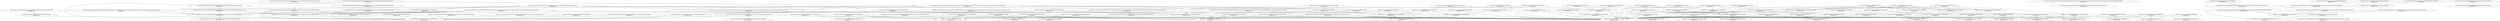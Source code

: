 digraph G {
  "org.apache.commons.math3.util$FastMath#expm1(double,double[])" [label="org.apache.commons.math3.util$FastMath#expm1(double,double[])\nP(Fail|Node)=0.00"];
  "org.apache.commons.math3.util$FastMath#<clinit>()" [label="org.apache.commons.math3.util$FastMath#<clinit>()\nP(Fail|Node)=0.00"];
  "org.apache.commons.math3.util$FastMath#exp(double,double,double[])" [label="org.apache.commons.math3.util$FastMath#exp(double,double,double[])\nP(Fail|Node)=0.00"];
  "org.apache.commons.math3.util$FastMath$ExpFracTable#<clinit>()" [label="org.apache.commons.math3.util$FastMath$ExpFracTable#<clinit>()\nP(Fail|Node)=0.00"];
  "org.apache.commons.math3.util$FastMath#rint(double)" [label="org.apache.commons.math3.util$FastMath#rint(double)\nP(Fail|Node)=0.00"];
  "org.apache.commons.math3.util$FastMath#floor(double)" [label="org.apache.commons.math3.util$FastMath#floor(double)\nP(Fail|Node)=0.00"];
  "org.apache.commons.math3.geometry.euclidean.threed$Vector3D#getNormInf()" [label="org.apache.commons.math3.geometry.euclidean.threed$Vector3D#getNormInf()\nP(Fail|Node)=0.00"];
  "org.apache.commons.math3.util$FastMath#max(double,double)" [label="org.apache.commons.math3.util$FastMath#max(double,double)\nP(Fail|Node)=0.00"];
  "org.apache.commons.math3.util$FastMath#abs(double)" [label="org.apache.commons.math3.util$FastMath#abs(double)\nP(Fail|Node)=0.00"];
  "org.apache.commons.math3.util$FastMath#pow(double,double)" [label="org.apache.commons.math3.util$FastMath#pow(double,double)\nP(Fail|Node)=0.00"];
  "org.apache.commons.math3.util$FastMath#log(double,double[])" [label="org.apache.commons.math3.util$FastMath#log(double,double[])\nP(Fail|Node)=0.00"];
  "org.apache.commons.math3.util$FastMath$lnMant#<clinit>()" [label="org.apache.commons.math3.util$FastMath$lnMant#<clinit>()\nP(Fail|Node)=0.00"];
  "org.apache.commons.math3.geometry.euclidean.threed$Line#distance(org.apache.commons.math3.geometry.euclidean.threed.Line)" [label="org.apache.commons.math3.geometry.euclidean.threed$Line#distance(org.apache.commons.math3.geometry.euclidean.threed.Line)\nP(Fail|Node)=0.00"];
  "org.apache.commons.math3.geometry.euclidean.threed$Line#distance(org.apache.commons.math3.geometry.euclidean.threed.Vector3D)" [label="org.apache.commons.math3.geometry.euclidean.threed$Line#distance(org.apache.commons.math3.geometry.euclidean.threed.Vector3D)\nP(Fail|Node)=0.00"];
  "org.apache.commons.math3.geometry.euclidean.threed$Vector3D#<clinit>()" [label="org.apache.commons.math3.geometry.euclidean.threed$Vector3D#<clinit>()\nP(Fail|Node)=0.00"];
  "org.apache.commons.math3.geometry.euclidean.threed$Vector3D#crossProduct(org.apache.commons.math3.geometry.euclidean.threed.Vector3D,org.apache.commons.math3.geometry.euclidean.threed.Vector3D)" [label="org.apache.commons.math3.geometry.euclidean.threed$Vector3D#crossProduct(org.apache.commons.math3.geometry.euclidean.threed.Vector3D,org.apache.commons.math3.geometry.euclidean.threed.Vector3D)\nP(Fail|Node)=0.00"];
  "org.apache.commons.math3.geometry.euclidean.threed$Vector3D#subtract(org.apache.commons.math3.geometry.Vector)" [label="org.apache.commons.math3.geometry.euclidean.threed$Vector3D#subtract(org.apache.commons.math3.geometry.Vector)\nP(Fail|Node)=0.00"];
  "org.apache.commons.math3.geometry.euclidean.threed$Vector3D#dotProduct(org.apache.commons.math3.geometry.Vector)" [label="org.apache.commons.math3.geometry.euclidean.threed$Vector3D#dotProduct(org.apache.commons.math3.geometry.Vector)\nP(Fail|Node)=0.00"];
  "org.apache.commons.math3.geometry.euclidean.threed$Vector3D#getNorm()" [label="org.apache.commons.math3.geometry.euclidean.threed$Vector3D#getNorm()\nP(Fail|Node)=0.00"];
  "org.apache.commons.math3.util$FastMath#log(double,double)" [label="org.apache.commons.math3.util$FastMath#log(double,double)\nP(Fail|Node)=0.00"];
  "org.apache.commons.math3.util$FastMath#log(double)" [label="org.apache.commons.math3.util$FastMath#log(double)\nP(Fail|Node)=0.00"];
  "org.apache.commons.math3.util$MathArrays#copyOf(int[])" [label="org.apache.commons.math3.util$MathArrays#copyOf(int[])\nP(Fail|Node)=0.00"];
  "org.apache.commons.math3.util$MathArrays#copyOf(int[],int)" [label="org.apache.commons.math3.util$MathArrays#copyOf(int[],int)\nP(Fail|Node)=0.00"];
  "org.apache.commons.math3.util$FastMath#min(int,int)" [label="org.apache.commons.math3.util$FastMath#min(int,int)\nP(Fail|Node)=0.00"];
  "org.apache.commons.math3.geometry.euclidean.threed$Line#isSimilarTo(org.apache.commons.math3.geometry.euclidean.threed.Line)" [label="org.apache.commons.math3.geometry.euclidean.threed$Line#isSimilarTo(org.apache.commons.math3.geometry.euclidean.threed.Line)\nP(Fail|Node)=0.00"];
  "org.apache.commons.math3.geometry.euclidean.threed$Vector3D#angle(org.apache.commons.math3.geometry.euclidean.threed.Vector3D,org.apache.commons.math3.geometry.euclidean.threed.Vector3D)" [label="org.apache.commons.math3.geometry.euclidean.threed$Vector3D#angle(org.apache.commons.math3.geometry.euclidean.threed.Vector3D,org.apache.commons.math3.geometry.euclidean.threed.Vector3D)\nP(Fail|Node)=0.00"];
  "org.apache.commons.math3.geometry.euclidean.threed$Line#contains(org.apache.commons.math3.geometry.euclidean.threed.Vector3D)" [label="org.apache.commons.math3.geometry.euclidean.threed$Line#contains(org.apache.commons.math3.geometry.euclidean.threed.Vector3D)\nP(Fail|Node)=0.00"];
  "org.apache.commons.math3.util$FastMath#nextUp(double)" [label="org.apache.commons.math3.util$FastMath#nextUp(double)\nP(Fail|Node)=0.00"];
  "org.apache.commons.math3.util$FastMath#nextAfter(double,double)" [label="org.apache.commons.math3.util$FastMath#nextAfter(double,double)\nP(Fail|Node)=0.00"];
  "org.apache.commons.math3.util$FastMath#acos(double)" [label="org.apache.commons.math3.util$FastMath#acos(double)\nP(Fail|Node)=0.00"];
  "org.apache.commons.math3.util$FastMath#asin(double)" [label="org.apache.commons.math3.util$FastMath#asin(double)\nP(Fail|Node)=0.00"];
  "org.apache.commons.math3.geometry.euclidean.threed$Line#revert()" [label="org.apache.commons.math3.geometry.euclidean.threed$Line#revert()\nP(Fail|Node)=0.00"];
  "org.apache.commons.math3.util$FastMath$ExpIntTable#<clinit>()" [label="org.apache.commons.math3.util$FastMath$ExpIntTable#<clinit>()\nP(Fail|Node)=0.00"];
  "org.apache.commons.math3.util$FastMath#cosh(double)" [label="org.apache.commons.math3.util$FastMath#cosh(double)\nP(Fail|Node)=0.00"];
  "org.apache.commons.math3.util$FastMath#exp(double)" [label="org.apache.commons.math3.util$FastMath#exp(double)\nP(Fail|Node)=0.00"];
  "org.apache.commons.math3.util$FastMath#main(java.lang.String[])" [label="org.apache.commons.math3.util$FastMath#main(java.lang.String[])\nP(Fail|Node)=0.00"];
  "org.apache.commons.math3.geometry.euclidean.threed$Line#intersection(org.apache.commons.math3.geometry.euclidean.threed.Line)" [label="org.apache.commons.math3.geometry.euclidean.threed$Line#intersection(org.apache.commons.math3.geometry.euclidean.threed.Line)\nP(Fail|Node)=0.00"];
  "org.apache.commons.math3.geometry.euclidean.threed$Line#closestPoint(org.apache.commons.math3.geometry.euclidean.threed.Line)" [label="org.apache.commons.math3.geometry.euclidean.threed$Line#closestPoint(org.apache.commons.math3.geometry.euclidean.threed.Line)\nP(Fail|Node)=0.00"];
  "org.apache.commons.math3.geometry.euclidean.threed$Vector3D#orthogonal()" [label="org.apache.commons.math3.geometry.euclidean.threed$Vector3D#orthogonal()\nP(Fail|Node)=0.00"];
  "org.apache.commons.math3.util$FastMath#sqrt(double)" [label="org.apache.commons.math3.util$FastMath#sqrt(double)\nP(Fail|Node)=0.00"];
  "org.apache.commons.math3.geometry.euclidean.threed$Vector3D#distanceSq(org.apache.commons.math3.geometry.euclidean.threed.Vector3D,org.apache.commons.math3.geometry.euclidean.threed.Vector3D)" [label="org.apache.commons.math3.geometry.euclidean.threed$Vector3D#distanceSq(org.apache.commons.math3.geometry.euclidean.threed.Vector3D,org.apache.commons.math3.geometry.euclidean.threed.Vector3D)\nP(Fail|Node)=0.00"];
  "org.apache.commons.math3.geometry.euclidean.threed$Vector3D#distanceSq(org.apache.commons.math3.geometry.Vector)" [label="org.apache.commons.math3.geometry.euclidean.threed$Vector3D#distanceSq(org.apache.commons.math3.geometry.Vector)\nP(Fail|Node)=0.00"];
  "org.apache.commons.math3.util$FastMath#tanh(double)" [label="org.apache.commons.math3.util$FastMath#tanh(double)\nP(Fail|Node)=0.00"];
  "org.apache.commons.math3.util$FastMath#sinh(double)" [label="org.apache.commons.math3.util$FastMath#sinh(double)\nP(Fail|Node)=0.00"];
  "org.apache.commons.math3.util$FastMath#hypot(double,double)" [label="org.apache.commons.math3.util$FastMath#hypot(double,double)\nP(Fail|Node)=0.00"];
  "org.apache.commons.math3.util$FastMath#getExponent(double)" [label="org.apache.commons.math3.util$FastMath#getExponent(double)\nP(Fail|Node)=0.00"];
  "org.apache.commons.math3.util$FastMath#scalb(double,int)" [label="org.apache.commons.math3.util$FastMath#scalb(double,int)\nP(Fail|Node)=0.00"];
  "org.apache.commons.math3.util$FastMath#atan(double,double,boolean)" [label="org.apache.commons.math3.util$FastMath#atan(double,double,boolean)\nP(Fail|Node)=0.00"];
  "org.apache.commons.math3.util$FastMath#doubleHighPart(double)" [label="org.apache.commons.math3.util$FastMath#doubleHighPart(double)\nP(Fail|Node)=0.00"];
  "org.apache.commons.math3.geometry.euclidean.threed$Vector3D#add(double,org.apache.commons.math3.geometry.Vector)" [label="org.apache.commons.math3.geometry.euclidean.threed$Vector3D#add(double,org.apache.commons.math3.geometry.Vector)\nP(Fail|Node)=0.00"];
  "org.apache.commons.math3.geometry.euclidean.threed$Line#reset(org.apache.commons.math3.geometry.euclidean.threed.Vector3D,org.apache.commons.math3.geometry.euclidean.threed.Vector3D)" [label="org.apache.commons.math3.geometry.euclidean.threed$Line#reset(org.apache.commons.math3.geometry.euclidean.threed.Vector3D,org.apache.commons.math3.geometry.euclidean.threed.Vector3D)\nP(Fail|Node)=0.00"];
  "org.apache.commons.math3.geometry.euclidean.threed$Vector3D#getNormSq()" [label="org.apache.commons.math3.geometry.euclidean.threed$Vector3D#getNormSq()\nP(Fail|Node)=0.00"];
  "org.apache.commons.math3.util$MathArrays#distanceInf(int[],int[])" [label="org.apache.commons.math3.util$MathArrays#distanceInf(int[],int[])\nP(Fail|Node)=0.00"];
  "org.apache.commons.math3.util$FastMath#abs(int)" [label="org.apache.commons.math3.util$FastMath#abs(int)\nP(Fail|Node)=0.00"];
  "org.apache.commons.math3.util$FastMath#max(int,int)" [label="org.apache.commons.math3.util$FastMath#max(int,int)\nP(Fail|Node)=0.00"];
  "org.apache.commons.math3.geometry.euclidean.threed$Vector3D#distanceInf(org.apache.commons.math3.geometry.Vector)" [label="org.apache.commons.math3.geometry.euclidean.threed$Vector3D#distanceInf(org.apache.commons.math3.geometry.Vector)\nP(Fail|Node)=0.00"];
  "org.apache.commons.math3.util$FastMath#cos(double)" [label="org.apache.commons.math3.util$FastMath#cos(double)\nP(Fail|Node)=0.00"];
  "org.apache.commons.math3.util$FastMath#reducePayneHanek(double,double[])" [label="org.apache.commons.math3.util$FastMath#reducePayneHanek(double,double[])\nP(Fail|Node)=0.00"];
  "org.apache.commons.math3.util$FastMath#sinQ(double,double)" [label="org.apache.commons.math3.util$FastMath#sinQ(double,double)\nP(Fail|Node)=0.00"];
  "org.apache.commons.math3.util$FastMath#cosQ(double,double)" [label="org.apache.commons.math3.util$FastMath#cosQ(double,double)\nP(Fail|Node)=0.00"];
  "org.apache.commons.math3.util$FastMath$CodyWaite#getK()" [label="org.apache.commons.math3.util$FastMath$CodyWaite#getK()\nP(Fail|Node)=0.00"];
  "org.apache.commons.math3.util$FastMath$CodyWaite#getRemB()" [label="org.apache.commons.math3.util$FastMath$CodyWaite#getRemB()\nP(Fail|Node)=0.00"];
  "org.apache.commons.math3.util$FastMath$CodyWaite#getRemA()" [label="org.apache.commons.math3.util$FastMath$CodyWaite#getRemA()\nP(Fail|Node)=0.00"];
  "org.apache.commons.math3.geometry.euclidean.threed$Vector3D#distance1(org.apache.commons.math3.geometry.Vector)" [label="org.apache.commons.math3.geometry.euclidean.threed$Vector3D#distance1(org.apache.commons.math3.geometry.Vector)\nP(Fail|Node)=0.00"];
  "org.apache.commons.math3.util$FastMath#tanQ(double,double,boolean)" [label="org.apache.commons.math3.util$FastMath#tanQ(double,double,boolean)\nP(Fail|Node)=0.00"];
  "org.apache.commons.math3.util$FastMath#polyCosine(double)" [label="org.apache.commons.math3.util$FastMath#polyCosine(double)\nP(Fail|Node)=0.00"];
  "org.apache.commons.math3.util$FastMath#polySine(double)" [label="org.apache.commons.math3.util$FastMath#polySine(double)\nP(Fail|Node)=0.00"];
  "org.apache.commons.math3.util$FastMath#expm1(double)" [label="org.apache.commons.math3.util$FastMath#expm1(double)\nP(Fail|Node)=0.00"];
  "org.apache.commons.math3.util$FastMath#sin(double)" [label="org.apache.commons.math3.util$FastMath#sin(double)\nP(Fail|Node)=0.00"];
  "org.apache.commons.math3.util$FastMath#atanh(double)" [label="org.apache.commons.math3.util$FastMath#atanh(double)\nP(Fail|Node)=0.00"];
  "org.apache.commons.math3.util$FastMath#ulp(double)" [label="org.apache.commons.math3.util$FastMath#ulp(double)\nP(Fail|Node)=0.00"];
  "org.apache.commons.math3.util$FastMath#ceil(double)" [label="org.apache.commons.math3.util$FastMath#ceil(double)\nP(Fail|Node)=0.00"];
  "org.apache.commons.math3.geometry.euclidean.threed$Vector3D#subtract(double,org.apache.commons.math3.geometry.Vector)" [label="org.apache.commons.math3.geometry.euclidean.threed$Vector3D#subtract(double,org.apache.commons.math3.geometry.Vector)\nP(Fail|Node)=0.00"];
  "org.apache.commons.math3.util$FastMath#atan2(double,double)" [label="org.apache.commons.math3.util$FastMath#atan2(double,double)\nP(Fail|Node)=0.00"];
  "org.apache.commons.math3.util$FastMath#copySign(double,double)" [label="org.apache.commons.math3.util$FastMath#copySign(double,double)\nP(Fail|Node)=0.00"];
  "org.apache.commons.math3.geometry.euclidean.threed$Vector3D#crossProduct(org.apache.commons.math3.geometry.Vector)" [label="org.apache.commons.math3.geometry.euclidean.threed$Vector3D#crossProduct(org.apache.commons.math3.geometry.Vector)\nP(Fail|Node)=0.00"];
  "org.apache.commons.math3.util$FastMath#log10(double)" [label="org.apache.commons.math3.util$FastMath#log10(double)\nP(Fail|Node)=0.00"];
  "org.apache.commons.math3.util$FastMath#atan(double)" [label="org.apache.commons.math3.util$FastMath#atan(double)\nP(Fail|Node)=0.00"];
  "org.apache.commons.math3.util$FastMath#toRadians(double)" [label="org.apache.commons.math3.util$FastMath#toRadians(double)\nP(Fail|Node)=0.00"];
  "org.apache.commons.math3.util$FastMath#tan(double)" [label="org.apache.commons.math3.util$FastMath#tan(double)\nP(Fail|Node)=0.00"];
  "org.apache.commons.math3.util$FastMath#round(float)" [label="org.apache.commons.math3.util$FastMath#round(float)\nP(Fail|Node)=0.00"];
  "org.apache.commons.math3.util$MathArrays#checkOrder(double[],org.apache.commons.math3.util.MathArrays$OrderDirection,boolean,boolean)" [label="org.apache.commons.math3.util$MathArrays#checkOrder(double[],org.apache.commons.math3.util.MathArrays$OrderDirection,boolean,boolean)\nP(Fail|Node)=0.00"];
  "org.apache.commons.math3.util$MathArrays$2#<clinit>()" [label="org.apache.commons.math3.util$MathArrays$2#<clinit>()\nP(Fail|Node)=0.00"];
  "org.apache.commons.math3.util$MathArrays$OrderDirection#<clinit>()" [label="org.apache.commons.math3.util$MathArrays$OrderDirection#<clinit>()\nP(Fail|Node)=0.00"];
  "org.apache.commons.math3.util$MathArrays#linearCombination(double,double,double,double,double,double)" [label="org.apache.commons.math3.util$MathArrays#linearCombination(double,double,double,double,double,double)\nP(Fail|Node)=0.00"];
  "org.apache.commons.math3.geometry.euclidean.threed$Vector3D#getDelta()" [label="org.apache.commons.math3.geometry.euclidean.threed$Vector3D#getDelta()\nP(Fail|Node)=0.00"];
  "org.apache.commons.math3.util$MathArrays#checkOrder(double[],org.apache.commons.math3.util.MathArrays$OrderDirection,boolean)" [label="org.apache.commons.math3.util$MathArrays#checkOrder(double[],org.apache.commons.math3.util.MathArrays$OrderDirection,boolean)\nP(Fail|Node)=0.00"];
  "org.apache.commons.math3.geometry.euclidean.threed$Vector3D#getNorm1()" [label="org.apache.commons.math3.geometry.euclidean.threed$Vector3D#getNorm1()\nP(Fail|Node)=0.00"];
  "org.apache.commons.math3.util$MathArrays#isMonotonic(java.lang.Comparable[],org.apache.commons.math3.util.MathArrays$OrderDirection,boolean)" [label="org.apache.commons.math3.util$MathArrays#isMonotonic(java.lang.Comparable[],org.apache.commons.math3.util.MathArrays$OrderDirection,boolean)\nP(Fail|Node)=0.00"];
  "org.apache.commons.math3.util$FastMath#log1p(double)" [label="org.apache.commons.math3.util$FastMath#log1p(double)\nP(Fail|Node)=0.00"];
  "org.apache.commons.math3.util$MathArrays#distance1(int[],int[])" [label="org.apache.commons.math3.util$MathArrays#distance1(int[],int[])\nP(Fail|Node)=0.00"];
  "org.apache.commons.math3.util$MathArrays#checkOrder(double[])" [label="org.apache.commons.math3.util$MathArrays#checkOrder(double[])\nP(Fail|Node)=0.00"];
  "org.apache.commons.math3.geometry.euclidean.threed$Vector3D#distance(org.apache.commons.math3.geometry.Vector)" [label="org.apache.commons.math3.geometry.euclidean.threed$Vector3D#distance(org.apache.commons.math3.geometry.Vector)\nP(Fail|Node)=0.00"];
  "org.apache.commons.math3.util$FastMath#asinh(double)" [label="org.apache.commons.math3.util$FastMath#asinh(double)\nP(Fail|Node)=0.00"];
  "org.apache.commons.math3.geometry.euclidean.threed$Vector3D#hashCode()" [label="org.apache.commons.math3.geometry.euclidean.threed$Vector3D#hashCode()\nP(Fail|Node)=0.00"];
  "org.apache.commons.math3.geometry.euclidean.threed$Vector3D#isNaN()" [label="org.apache.commons.math3.geometry.euclidean.threed$Vector3D#isNaN()\nP(Fail|Node)=0.00"];
  "org.apache.commons.math3.util$MathArrays#linearCombination(double,double,double,double)" [label="org.apache.commons.math3.util$MathArrays#linearCombination(double,double,double,double)\nP(Fail|Node)=0.00"];
  "org.apache.commons.math3.util$MathArrays#distanceInf(double[],double[])" [label="org.apache.commons.math3.util$MathArrays#distanceInf(double[],double[])\nP(Fail|Node)=0.00"];
  "org.apache.commons.math3.util$MathArrays#copyOf(double[],int)" [label="org.apache.commons.math3.util$MathArrays#copyOf(double[],int)\nP(Fail|Node)=0.00"];
  "org.apache.commons.math3.geometry.euclidean.threed$Line#toSubSpace(org.apache.commons.math3.geometry.Vector)" [label="org.apache.commons.math3.geometry.euclidean.threed$Line#toSubSpace(org.apache.commons.math3.geometry.Vector)\nP(Fail|Node)=0.00"];
  "org.apache.commons.math3.geometry.euclidean.threed$Line#getAbscissa(org.apache.commons.math3.geometry.euclidean.threed.Vector3D)" [label="org.apache.commons.math3.geometry.euclidean.threed$Line#getAbscissa(org.apache.commons.math3.geometry.euclidean.threed.Vector3D)\nP(Fail|Node)=0.00"];
  "org.apache.commons.math3.util$MathArrays#isMonotonic(double[],org.apache.commons.math3.util.MathArrays$OrderDirection,boolean)" [label="org.apache.commons.math3.util$MathArrays#isMonotonic(double[],org.apache.commons.math3.util.MathArrays$OrderDirection,boolean)\nP(Fail|Node)=0.00"];
  "org.apache.commons.math3.geometry.euclidean.threed$Vector3D#negate()" [label="org.apache.commons.math3.geometry.euclidean.threed$Vector3D#negate()\nP(Fail|Node)=0.00"];
  "org.apache.commons.math3.geometry.euclidean.threed$Vector3D#distance(org.apache.commons.math3.geometry.euclidean.threed.Vector3D,org.apache.commons.math3.geometry.euclidean.threed.Vector3D)" [label="org.apache.commons.math3.geometry.euclidean.threed$Vector3D#distance(org.apache.commons.math3.geometry.euclidean.threed.Vector3D,org.apache.commons.math3.geometry.euclidean.threed.Vector3D)\nP(Fail|Node)=0.00"];
  "org.apache.commons.math3.util$MathArrays#distance(int[],int[])" [label="org.apache.commons.math3.util$MathArrays#distance(int[],int[])\nP(Fail|Node)=0.00"];
  "org.apache.commons.math3.util$FastMath#toDegrees(double)" [label="org.apache.commons.math3.util$FastMath#toDegrees(double)\nP(Fail|Node)=0.00"];
  "org.apache.commons.math3.util$FastMath#ulp(float)" [label="org.apache.commons.math3.util$FastMath#ulp(float)\nP(Fail|Node)=0.00"];
  "org.apache.commons.math3.util$FastMath#abs(float)" [label="org.apache.commons.math3.util$FastMath#abs(float)\nP(Fail|Node)=0.00"];
  "org.apache.commons.math3.geometry.euclidean.threed$Vector3D#normalize()" [label="org.apache.commons.math3.geometry.euclidean.threed$Vector3D#normalize()\nP(Fail|Node)=0.00"];
  "org.apache.commons.math3.geometry.euclidean.threed$Vector3D#scalarMultiply(double)" [label="org.apache.commons.math3.geometry.euclidean.threed$Vector3D#scalarMultiply(double)\nP(Fail|Node)=0.00"];
  "org.apache.commons.math3.util$MathArrays#distance(double[],double[])" [label="org.apache.commons.math3.util$MathArrays#distance(double[],double[])\nP(Fail|Node)=0.00"];
  "org.apache.commons.math3.geometry.euclidean.threed$Vector3D#isInfinite()" [label="org.apache.commons.math3.geometry.euclidean.threed$Vector3D#isInfinite()\nP(Fail|Node)=0.00"];
  "org.apache.commons.math3.geometry.euclidean.threed$Vector3D#distance1(org.apache.commons.math3.geometry.euclidean.threed.Vector3D,org.apache.commons.math3.geometry.euclidean.threed.Vector3D)" [label="org.apache.commons.math3.geometry.euclidean.threed$Vector3D#distance1(org.apache.commons.math3.geometry.euclidean.threed.Vector3D,org.apache.commons.math3.geometry.euclidean.threed.Vector3D)\nP(Fail|Node)=0.00"];
  "org.apache.commons.math3.geometry.euclidean.threed$Vector3D#getZero()" [label="org.apache.commons.math3.geometry.euclidean.threed$Vector3D#getZero()\nP(Fail|Node)=0.00"];
  "org.apache.commons.math3.geometry.euclidean.threed$Line#pointAt(double)" [label="org.apache.commons.math3.geometry.euclidean.threed$Line#pointAt(double)\nP(Fail|Node)=0.00"];
  "org.apache.commons.math3.util$FastMath#cbrt(double)" [label="org.apache.commons.math3.util$FastMath#cbrt(double)\nP(Fail|Node)=0.00"];
  "org.apache.commons.math3.util$FastMath#round(double)" [label="org.apache.commons.math3.util$FastMath#round(double)\nP(Fail|Node)=0.00"];
  "org.apache.commons.math3.geometry.euclidean.threed$Vector3D#getAlpha()" [label="org.apache.commons.math3.geometry.euclidean.threed$Vector3D#getAlpha()\nP(Fail|Node)=0.00"];
  "org.apache.commons.math3.util$MathArrays#copyOf(double[])" [label="org.apache.commons.math3.util$MathArrays#copyOf(double[])\nP(Fail|Node)=0.00"];
  "org.apache.commons.math3.util$MathArrays#buildArray(org.apache.commons.math3.Field,int,int)" [label="org.apache.commons.math3.util$MathArrays#buildArray(org.apache.commons.math3.Field,int,int)\nP(Fail|Node)=0.00"];
  "org.apache.commons.math3.util$MathArrays#buildArray(org.apache.commons.math3.Field,int)" [label="org.apache.commons.math3.util$MathArrays#buildArray(org.apache.commons.math3.Field,int)\nP(Fail|Node)=0.00"];
  "org.apache.commons.math3.util$FastMath#nextUp(float)" [label="org.apache.commons.math3.util$FastMath#nextUp(float)\nP(Fail|Node)=0.00"];
  "org.apache.commons.math3.util$FastMath#nextAfter(float,double)" [label="org.apache.commons.math3.util$FastMath#nextAfter(float,double)\nP(Fail|Node)=0.00"];
  "org.apache.commons.math3.util$MathArrays#distance1(double[],double[])" [label="org.apache.commons.math3.util$MathArrays#distance1(double[],double[])\nP(Fail|Node)=0.00"];
  "org.apache.commons.math3.util$MathArrays#sortInPlace(double[],double[][])" [label="org.apache.commons.math3.util$MathArrays#sortInPlace(double[],double[][])\nP(Fail|Node)=0.00"];
  "org.apache.commons.math3.util$MathArrays#sortInPlace(double[],org.apache.commons.math3.util.MathArrays$OrderDirection,double[][])" [label="org.apache.commons.math3.util$MathArrays#sortInPlace(double[],org.apache.commons.math3.util.MathArrays$OrderDirection,double[][])\nP(Fail|Node)=0.00"];
  "org.apache.commons.math3.geometry.euclidean.threed$Vector3D#add(org.apache.commons.math3.geometry.Vector)" [label="org.apache.commons.math3.geometry.euclidean.threed$Vector3D#add(org.apache.commons.math3.geometry.Vector)\nP(Fail|Node)=0.00"];
  "org.apache.commons.math3.geometry.euclidean.threed$Vector3D#distanceInf(org.apache.commons.math3.geometry.euclidean.threed.Vector3D,org.apache.commons.math3.geometry.euclidean.threed.Vector3D)" [label="org.apache.commons.math3.geometry.euclidean.threed$Vector3D#distanceInf(org.apache.commons.math3.geometry.euclidean.threed.Vector3D,org.apache.commons.math3.geometry.euclidean.threed.Vector3D)\nP(Fail|Node)=0.00"];
  "org.apache.commons.math3.util$FastMath#acosh(double)" [label="org.apache.commons.math3.util$FastMath#acosh(double)\nP(Fail|Node)=0.00"];
  "org.apache.commons.math3.geometry.euclidean.threed$Line#toSpace(org.apache.commons.math3.geometry.Vector)" [label="org.apache.commons.math3.geometry.euclidean.threed$Line#toSpace(org.apache.commons.math3.geometry.Vector)\nP(Fail|Node)=0.00"];
  "org.apache.commons.math3.geometry.euclidean.threed$Vector3D#dotProduct(org.apache.commons.math3.geometry.euclidean.threed.Vector3D,org.apache.commons.math3.geometry.euclidean.threed.Vector3D)" [label="org.apache.commons.math3.geometry.euclidean.threed$Vector3D#dotProduct(org.apache.commons.math3.geometry.euclidean.threed.Vector3D,org.apache.commons.math3.geometry.euclidean.threed.Vector3D)\nP(Fail|Node)=0.00"];
  "org.apache.commons.math3.util$MathArrays$1#compare(org.apache.commons.math3.util.Pair,org.apache.commons.math3.util.Pair)" [label="org.apache.commons.math3.util$MathArrays$1#compare(org.apache.commons.math3.util.Pair,org.apache.commons.math3.util.Pair)\nP(Fail|Node)=0.00"];
  "org.apache.commons.math3.geometry.euclidean.threed$Vector3D#equals(java.lang.Object)" [label="org.apache.commons.math3.geometry.euclidean.threed$Vector3D#equals(java.lang.Object)\nP(Fail|Node)=0.00"];
  "org.apache.commons.math3.util$FastMath#expm1(double,double[])" -> "org.apache.commons.math3.util$FastMath#<clinit>()";
  "org.apache.commons.math3.util$FastMath#expm1(double,double[])" -> "org.apache.commons.math3.util$FastMath#exp(double,double,double[])";
  "org.apache.commons.math3.util$FastMath#expm1(double,double[])" -> "org.apache.commons.math3.util$FastMath$ExpFracTable#<clinit>()";
  "org.apache.commons.math3.util$FastMath#exp(double,double,double[])" -> "org.apache.commons.math3.util$FastMath$ExpFracTable#<clinit>()";
  "org.apache.commons.math3.util$FastMath#exp(double,double,double[])" -> "org.apache.commons.math3.util$FastMath#<clinit>()";
  "org.apache.commons.math3.util$FastMath#exp(double,double,double[])" -> "org.apache.commons.math3.util$FastMath$ExpIntTable#<clinit>()";
  "org.apache.commons.math3.util$FastMath#rint(double)" -> "org.apache.commons.math3.util$FastMath#<clinit>()";
  "org.apache.commons.math3.util$FastMath#rint(double)" -> "org.apache.commons.math3.util$FastMath#floor(double)";
  "org.apache.commons.math3.geometry.euclidean.threed$Vector3D#getNormInf()" -> "org.apache.commons.math3.util$FastMath#max(double,double)";
  "org.apache.commons.math3.geometry.euclidean.threed$Vector3D#getNormInf()" -> "org.apache.commons.math3.util$FastMath#abs(double)";
  "org.apache.commons.math3.geometry.euclidean.threed$Vector3D#getNormInf()" -> "org.apache.commons.math3.util$FastMath#<clinit>()";
  "org.apache.commons.math3.util$FastMath#pow(double,double)" -> "org.apache.commons.math3.util$FastMath#log(double,double[])";
  "org.apache.commons.math3.util$FastMath#pow(double,double)" -> "org.apache.commons.math3.util$FastMath#exp(double,double,double[])";
  "org.apache.commons.math3.util$FastMath#pow(double,double)" -> "org.apache.commons.math3.util$FastMath#<clinit>()";
  "org.apache.commons.math3.util$FastMath#log(double,double[])" -> "org.apache.commons.math3.util$FastMath#<clinit>()";
  "org.apache.commons.math3.util$FastMath#log(double,double[])" -> "org.apache.commons.math3.util$FastMath$lnMant#<clinit>()";
  "org.apache.commons.math3.geometry.euclidean.threed$Line#distance(org.apache.commons.math3.geometry.euclidean.threed.Line)" -> "org.apache.commons.math3.geometry.euclidean.threed$Line#distance(org.apache.commons.math3.geometry.euclidean.threed.Vector3D)";
  "org.apache.commons.math3.geometry.euclidean.threed$Line#distance(org.apache.commons.math3.geometry.euclidean.threed.Line)" -> "org.apache.commons.math3.geometry.euclidean.threed$Vector3D#<clinit>()";
  "org.apache.commons.math3.geometry.euclidean.threed$Line#distance(org.apache.commons.math3.geometry.euclidean.threed.Line)" -> "org.apache.commons.math3.geometry.euclidean.threed$Vector3D#crossProduct(org.apache.commons.math3.geometry.euclidean.threed.Vector3D,org.apache.commons.math3.geometry.euclidean.threed.Vector3D)";
  "org.apache.commons.math3.geometry.euclidean.threed$Line#distance(org.apache.commons.math3.geometry.euclidean.threed.Line)" -> "org.apache.commons.math3.geometry.euclidean.threed$Vector3D#subtract(org.apache.commons.math3.geometry.Vector)";
  "org.apache.commons.math3.geometry.euclidean.threed$Line#distance(org.apache.commons.math3.geometry.euclidean.threed.Line)" -> "org.apache.commons.math3.geometry.euclidean.threed$Vector3D#dotProduct(org.apache.commons.math3.geometry.Vector)";
  "org.apache.commons.math3.geometry.euclidean.threed$Line#distance(org.apache.commons.math3.geometry.euclidean.threed.Line)" -> "org.apache.commons.math3.util$FastMath#abs(double)";
  "org.apache.commons.math3.geometry.euclidean.threed$Line#distance(org.apache.commons.math3.geometry.euclidean.threed.Line)" -> "org.apache.commons.math3.util$FastMath#<clinit>()";
  "org.apache.commons.math3.geometry.euclidean.threed$Line#distance(org.apache.commons.math3.geometry.euclidean.threed.Line)" -> "org.apache.commons.math3.geometry.euclidean.threed$Vector3D#getNorm()";
  "org.apache.commons.math3.geometry.euclidean.threed$Line#distance(org.apache.commons.math3.geometry.euclidean.threed.Vector3D)" -> "org.apache.commons.math3.geometry.euclidean.threed$Vector3D#<clinit>()";
  "org.apache.commons.math3.geometry.euclidean.threed$Line#distance(org.apache.commons.math3.geometry.euclidean.threed.Vector3D)" -> "org.apache.commons.math3.geometry.euclidean.threed$Vector3D#subtract(org.apache.commons.math3.geometry.Vector)";
  "org.apache.commons.math3.geometry.euclidean.threed$Line#distance(org.apache.commons.math3.geometry.euclidean.threed.Vector3D)" -> "org.apache.commons.math3.geometry.euclidean.threed$Vector3D#getNorm()";
  "org.apache.commons.math3.geometry.euclidean.threed$Line#distance(org.apache.commons.math3.geometry.euclidean.threed.Vector3D)" -> "org.apache.commons.math3.geometry.euclidean.threed$Vector3D#dotProduct(org.apache.commons.math3.geometry.Vector)";
  "org.apache.commons.math3.geometry.euclidean.threed$Vector3D#crossProduct(org.apache.commons.math3.geometry.euclidean.threed.Vector3D,org.apache.commons.math3.geometry.euclidean.threed.Vector3D)" -> "org.apache.commons.math3.geometry.euclidean.threed$Vector3D#crossProduct(org.apache.commons.math3.geometry.Vector)";
  "org.apache.commons.math3.geometry.euclidean.threed$Vector3D#subtract(org.apache.commons.math3.geometry.Vector)" -> "org.apache.commons.math3.geometry.euclidean.threed$Vector3D#<clinit>()";
  "org.apache.commons.math3.geometry.euclidean.threed$Vector3D#dotProduct(org.apache.commons.math3.geometry.Vector)" -> "org.apache.commons.math3.util$MathArrays#linearCombination(double,double,double,double,double,double)";
  "org.apache.commons.math3.geometry.euclidean.threed$Vector3D#getNorm()" -> "org.apache.commons.math3.util$FastMath#<clinit>()";
  "org.apache.commons.math3.geometry.euclidean.threed$Vector3D#getNorm()" -> "org.apache.commons.math3.util$FastMath#sqrt(double)";
  "org.apache.commons.math3.util$FastMath#log(double,double)" -> "org.apache.commons.math3.util$FastMath#<clinit>()";
  "org.apache.commons.math3.util$FastMath#log(double,double)" -> "org.apache.commons.math3.util$FastMath#log(double)";
  "org.apache.commons.math3.util$FastMath#log(double)" -> "org.apache.commons.math3.util$FastMath#<clinit>()";
  "org.apache.commons.math3.util$FastMath#log(double)" -> "org.apache.commons.math3.util$FastMath#log(double,double[])";
  "org.apache.commons.math3.util$MathArrays#copyOf(int[])" -> "org.apache.commons.math3.util$MathArrays#copyOf(int[],int)";
  "org.apache.commons.math3.util$MathArrays#copyOf(int[],int)" -> "org.apache.commons.math3.util$FastMath#<clinit>()";
  "org.apache.commons.math3.util$MathArrays#copyOf(int[],int)" -> "org.apache.commons.math3.util$FastMath#min(int,int)";
  "org.apache.commons.math3.geometry.euclidean.threed$Line#isSimilarTo(org.apache.commons.math3.geometry.euclidean.threed.Line)" -> "org.apache.commons.math3.geometry.euclidean.threed$Vector3D#<clinit>()";
  "org.apache.commons.math3.geometry.euclidean.threed$Line#isSimilarTo(org.apache.commons.math3.geometry.euclidean.threed.Line)" -> "org.apache.commons.math3.geometry.euclidean.threed$Vector3D#angle(org.apache.commons.math3.geometry.euclidean.threed.Vector3D,org.apache.commons.math3.geometry.euclidean.threed.Vector3D)";
  "org.apache.commons.math3.geometry.euclidean.threed$Line#isSimilarTo(org.apache.commons.math3.geometry.euclidean.threed.Line)" -> "org.apache.commons.math3.geometry.euclidean.threed$Line#contains(org.apache.commons.math3.geometry.euclidean.threed.Vector3D)";
  "org.apache.commons.math3.geometry.euclidean.threed$Vector3D#angle(org.apache.commons.math3.geometry.euclidean.threed.Vector3D,org.apache.commons.math3.geometry.euclidean.threed.Vector3D)" -> "org.apache.commons.math3.util$FastMath#acos(double)";
  "org.apache.commons.math3.geometry.euclidean.threed$Vector3D#angle(org.apache.commons.math3.geometry.euclidean.threed.Vector3D,org.apache.commons.math3.geometry.euclidean.threed.Vector3D)" -> "org.apache.commons.math3.geometry.euclidean.threed$Vector3D#<clinit>()";
  "org.apache.commons.math3.geometry.euclidean.threed$Vector3D#angle(org.apache.commons.math3.geometry.euclidean.threed.Vector3D,org.apache.commons.math3.geometry.euclidean.threed.Vector3D)" -> "org.apache.commons.math3.geometry.euclidean.threed$Vector3D#crossProduct(org.apache.commons.math3.geometry.euclidean.threed.Vector3D,org.apache.commons.math3.geometry.euclidean.threed.Vector3D)";
  "org.apache.commons.math3.geometry.euclidean.threed$Vector3D#angle(org.apache.commons.math3.geometry.euclidean.threed.Vector3D,org.apache.commons.math3.geometry.euclidean.threed.Vector3D)" -> "org.apache.commons.math3.geometry.euclidean.threed$Vector3D#dotProduct(org.apache.commons.math3.geometry.Vector)";
  "org.apache.commons.math3.geometry.euclidean.threed$Vector3D#angle(org.apache.commons.math3.geometry.euclidean.threed.Vector3D,org.apache.commons.math3.geometry.euclidean.threed.Vector3D)" -> "org.apache.commons.math3.util$FastMath#<clinit>()";
  "org.apache.commons.math3.geometry.euclidean.threed$Vector3D#angle(org.apache.commons.math3.geometry.euclidean.threed.Vector3D,org.apache.commons.math3.geometry.euclidean.threed.Vector3D)" -> "org.apache.commons.math3.geometry.euclidean.threed$Vector3D#getNorm()";
  "org.apache.commons.math3.geometry.euclidean.threed$Vector3D#angle(org.apache.commons.math3.geometry.euclidean.threed.Vector3D,org.apache.commons.math3.geometry.euclidean.threed.Vector3D)" -> "org.apache.commons.math3.util$FastMath#asin(double)";
  "org.apache.commons.math3.geometry.euclidean.threed$Line#contains(org.apache.commons.math3.geometry.euclidean.threed.Vector3D)" -> "org.apache.commons.math3.geometry.euclidean.threed$Line#distance(org.apache.commons.math3.geometry.euclidean.threed.Vector3D)";
  "org.apache.commons.math3.util$FastMath#nextUp(double)" -> "org.apache.commons.math3.util$FastMath#nextAfter(double,double)";
  "org.apache.commons.math3.util$FastMath#nextUp(double)" -> "org.apache.commons.math3.util$FastMath#<clinit>()";
  "org.apache.commons.math3.util$FastMath#acos(double)" -> "org.apache.commons.math3.util$FastMath#atan(double,double,boolean)";
  "org.apache.commons.math3.util$FastMath#acos(double)" -> "org.apache.commons.math3.util$FastMath#doubleHighPart(double)";
  "org.apache.commons.math3.util$FastMath#acos(double)" -> "org.apache.commons.math3.util$FastMath#<clinit>()";
  "org.apache.commons.math3.util$FastMath#acos(double)" -> "org.apache.commons.math3.util$FastMath#sqrt(double)";
  "org.apache.commons.math3.util$FastMath#asin(double)" -> "org.apache.commons.math3.util$FastMath#sqrt(double)";
  "org.apache.commons.math3.util$FastMath#asin(double)" -> "org.apache.commons.math3.util$FastMath#atan(double,double,boolean)";
  "org.apache.commons.math3.util$FastMath#asin(double)" -> "org.apache.commons.math3.util$FastMath#<clinit>()";
  "org.apache.commons.math3.geometry.euclidean.threed$Line#revert()" -> "org.apache.commons.math3.geometry.euclidean.threed$Vector3D#subtract(org.apache.commons.math3.geometry.Vector)";
  "org.apache.commons.math3.util$FastMath#cosh(double)" -> "org.apache.commons.math3.util$FastMath#exp(double)";
  "org.apache.commons.math3.util$FastMath#cosh(double)" -> "org.apache.commons.math3.util$FastMath#exp(double,double,double[])";
  "org.apache.commons.math3.util$FastMath#cosh(double)" -> "org.apache.commons.math3.util$FastMath#<clinit>()";
  "org.apache.commons.math3.util$FastMath#exp(double)" -> "org.apache.commons.math3.util$FastMath#exp(double,double,double[])";
  "org.apache.commons.math3.util$FastMath#exp(double)" -> "org.apache.commons.math3.util$FastMath#<clinit>()";
  "org.apache.commons.math3.util$FastMath#main(java.lang.String[])" -> "org.apache.commons.math3.util$FastMath$lnMant#<clinit>()";
  "org.apache.commons.math3.util$FastMath#main(java.lang.String[])" -> "org.apache.commons.math3.util$FastMath#<clinit>()";
  "org.apache.commons.math3.util$FastMath#main(java.lang.String[])" -> "org.apache.commons.math3.util$FastMath$ExpFracTable#<clinit>()";
  "org.apache.commons.math3.util$FastMath#main(java.lang.String[])" -> "org.apache.commons.math3.util$FastMath$ExpIntTable#<clinit>()";
  "org.apache.commons.math3.geometry.euclidean.threed$Line#intersection(org.apache.commons.math3.geometry.euclidean.threed.Line)" -> "org.apache.commons.math3.geometry.euclidean.threed$Line#closestPoint(org.apache.commons.math3.geometry.euclidean.threed.Line)";
  "org.apache.commons.math3.geometry.euclidean.threed$Line#intersection(org.apache.commons.math3.geometry.euclidean.threed.Line)" -> "org.apache.commons.math3.geometry.euclidean.threed$Line#contains(org.apache.commons.math3.geometry.euclidean.threed.Vector3D)";
  "org.apache.commons.math3.geometry.euclidean.threed$Line#closestPoint(org.apache.commons.math3.geometry.euclidean.threed.Line)" -> "org.apache.commons.math3.geometry.euclidean.threed$Vector3D#<clinit>()";
  "org.apache.commons.math3.geometry.euclidean.threed$Line#closestPoint(org.apache.commons.math3.geometry.euclidean.threed.Line)" -> "org.apache.commons.math3.geometry.euclidean.threed$Vector3D#subtract(org.apache.commons.math3.geometry.Vector)";
  "org.apache.commons.math3.geometry.euclidean.threed$Line#closestPoint(org.apache.commons.math3.geometry.euclidean.threed.Line)" -> "org.apache.commons.math3.geometry.euclidean.threed$Vector3D#dotProduct(org.apache.commons.math3.geometry.Vector)";
  "org.apache.commons.math3.geometry.euclidean.threed$Vector3D#orthogonal()" -> "org.apache.commons.math3.geometry.euclidean.threed$Vector3D#<clinit>()";
  "org.apache.commons.math3.geometry.euclidean.threed$Vector3D#orthogonal()" -> "org.apache.commons.math3.util$FastMath#sqrt(double)";
  "org.apache.commons.math3.geometry.euclidean.threed$Vector3D#orthogonal()" -> "org.apache.commons.math3.geometry.euclidean.threed$Vector3D#getNorm()";
  "org.apache.commons.math3.geometry.euclidean.threed$Vector3D#orthogonal()" -> "org.apache.commons.math3.util$FastMath#<clinit>()";
  "org.apache.commons.math3.geometry.euclidean.threed$Vector3D#orthogonal()" -> "org.apache.commons.math3.util$FastMath#abs(double)";
  "org.apache.commons.math3.geometry.euclidean.threed$Vector3D#distanceSq(org.apache.commons.math3.geometry.euclidean.threed.Vector3D,org.apache.commons.math3.geometry.euclidean.threed.Vector3D)" -> "org.apache.commons.math3.geometry.euclidean.threed$Vector3D#distanceSq(org.apache.commons.math3.geometry.Vector)";
  "org.apache.commons.math3.util$FastMath#tanh(double)" -> "org.apache.commons.math3.util$FastMath#exp(double,double,double[])";
  "org.apache.commons.math3.util$FastMath#tanh(double)" -> "org.apache.commons.math3.util$FastMath#<clinit>()";
  "org.apache.commons.math3.util$FastMath#tanh(double)" -> "org.apache.commons.math3.util$FastMath#expm1(double,double[])";
  "org.apache.commons.math3.util$FastMath#sinh(double)" -> "org.apache.commons.math3.util$FastMath#exp(double,double,double[])";
  "org.apache.commons.math3.util$FastMath#sinh(double)" -> "org.apache.commons.math3.util$FastMath#exp(double)";
  "org.apache.commons.math3.util$FastMath#sinh(double)" -> "org.apache.commons.math3.util$FastMath#<clinit>()";
  "org.apache.commons.math3.util$FastMath#sinh(double)" -> "org.apache.commons.math3.util$FastMath#expm1(double,double[])";
  "org.apache.commons.math3.util$FastMath#hypot(double,double)" -> "org.apache.commons.math3.util$FastMath#abs(double)";
  "org.apache.commons.math3.util$FastMath#hypot(double,double)" -> "org.apache.commons.math3.util$FastMath#<clinit>()";
  "org.apache.commons.math3.util$FastMath#hypot(double,double)" -> "org.apache.commons.math3.util$FastMath#getExponent(double)";
  "org.apache.commons.math3.util$FastMath#hypot(double,double)" -> "org.apache.commons.math3.util$FastMath#scalb(double,int)";
  "org.apache.commons.math3.util$FastMath#hypot(double,double)" -> "org.apache.commons.math3.util$FastMath#sqrt(double)";
  "org.apache.commons.math3.util$FastMath#atan(double,double,boolean)" -> "org.apache.commons.math3.util$FastMath#copySign(double,double)";
  "org.apache.commons.math3.util$FastMath#atan(double,double,boolean)" -> "org.apache.commons.math3.util$FastMath#<clinit>()";
  "org.apache.commons.math3.geometry.euclidean.threed$Vector3D#add(double,org.apache.commons.math3.geometry.Vector)" -> "org.apache.commons.math3.geometry.euclidean.threed$Vector3D#<clinit>()";
  "org.apache.commons.math3.geometry.euclidean.threed$Line#reset(org.apache.commons.math3.geometry.euclidean.threed.Vector3D,org.apache.commons.math3.geometry.euclidean.threed.Vector3D)" -> "org.apache.commons.math3.geometry.euclidean.threed$Vector3D#getNormSq()";
  "org.apache.commons.math3.geometry.euclidean.threed$Line#reset(org.apache.commons.math3.geometry.euclidean.threed.Vector3D,org.apache.commons.math3.geometry.euclidean.threed.Vector3D)" -> "org.apache.commons.math3.util$FastMath#<clinit>()";
  "org.apache.commons.math3.geometry.euclidean.threed$Line#reset(org.apache.commons.math3.geometry.euclidean.threed.Vector3D,org.apache.commons.math3.geometry.euclidean.threed.Vector3D)" -> "org.apache.commons.math3.geometry.euclidean.threed$Vector3D#dotProduct(org.apache.commons.math3.geometry.Vector)";
  "org.apache.commons.math3.geometry.euclidean.threed$Line#reset(org.apache.commons.math3.geometry.euclidean.threed.Vector3D,org.apache.commons.math3.geometry.euclidean.threed.Vector3D)" -> "org.apache.commons.math3.geometry.euclidean.threed$Vector3D#<clinit>()";
  "org.apache.commons.math3.geometry.euclidean.threed$Line#reset(org.apache.commons.math3.geometry.euclidean.threed.Vector3D,org.apache.commons.math3.geometry.euclidean.threed.Vector3D)" -> "org.apache.commons.math3.util$FastMath#sqrt(double)";
  "org.apache.commons.math3.geometry.euclidean.threed$Line#reset(org.apache.commons.math3.geometry.euclidean.threed.Vector3D,org.apache.commons.math3.geometry.euclidean.threed.Vector3D)" -> "org.apache.commons.math3.geometry.euclidean.threed$Vector3D#subtract(org.apache.commons.math3.geometry.Vector)";
  "org.apache.commons.math3.util$MathArrays#distanceInf(int[],int[])" -> "org.apache.commons.math3.util$FastMath#<clinit>()";
  "org.apache.commons.math3.util$MathArrays#distanceInf(int[],int[])" -> "org.apache.commons.math3.util$FastMath#abs(int)";
  "org.apache.commons.math3.util$MathArrays#distanceInf(int[],int[])" -> "org.apache.commons.math3.util$FastMath#max(int,int)";
  "org.apache.commons.math3.geometry.euclidean.threed$Vector3D#distanceInf(org.apache.commons.math3.geometry.Vector)" -> "org.apache.commons.math3.util$FastMath#abs(double)";
  "org.apache.commons.math3.geometry.euclidean.threed$Vector3D#distanceInf(org.apache.commons.math3.geometry.Vector)" -> "org.apache.commons.math3.util$FastMath#max(double,double)";
  "org.apache.commons.math3.geometry.euclidean.threed$Vector3D#distanceInf(org.apache.commons.math3.geometry.Vector)" -> "org.apache.commons.math3.util$FastMath#<clinit>()";
  "org.apache.commons.math3.util$FastMath#cos(double)" -> "org.apache.commons.math3.util$FastMath#reducePayneHanek(double,double[])";
  "org.apache.commons.math3.util$FastMath#cos(double)" -> "org.apache.commons.math3.util$FastMath#sinQ(double,double)";
  "org.apache.commons.math3.util$FastMath#cos(double)" -> "org.apache.commons.math3.util$FastMath#cosQ(double,double)";
  "org.apache.commons.math3.util$FastMath#cos(double)" -> "org.apache.commons.math3.util$FastMath$CodyWaite#getK()";
  "org.apache.commons.math3.util$FastMath#cos(double)" -> "org.apache.commons.math3.util$FastMath#<clinit>()";
  "org.apache.commons.math3.util$FastMath#cos(double)" -> "org.apache.commons.math3.util$FastMath$CodyWaite#getRemB()";
  "org.apache.commons.math3.util$FastMath#cos(double)" -> "org.apache.commons.math3.util$FastMath$CodyWaite#getRemA()";
  "org.apache.commons.math3.util$FastMath#reducePayneHanek(double,double[])" -> "org.apache.commons.math3.util$FastMath#<clinit>()";
  "org.apache.commons.math3.util$FastMath#sinQ(double,double)" -> "org.apache.commons.math3.util$FastMath#polyCosine(double)";
  "org.apache.commons.math3.util$FastMath#sinQ(double,double)" -> "org.apache.commons.math3.util$FastMath#polySine(double)";
  "org.apache.commons.math3.util$FastMath#sinQ(double,double)" -> "org.apache.commons.math3.util$FastMath#<clinit>()";
  "org.apache.commons.math3.util$FastMath#cosQ(double,double)" -> "org.apache.commons.math3.util$FastMath#sinQ(double,double)";
  "org.apache.commons.math3.util$FastMath#cosQ(double,double)" -> "org.apache.commons.math3.util$FastMath#<clinit>()";
  "org.apache.commons.math3.geometry.euclidean.threed$Vector3D#distance1(org.apache.commons.math3.geometry.Vector)" -> "org.apache.commons.math3.util$FastMath#<clinit>()";
  "org.apache.commons.math3.geometry.euclidean.threed$Vector3D#distance1(org.apache.commons.math3.geometry.Vector)" -> "org.apache.commons.math3.util$FastMath#abs(double)";
  "org.apache.commons.math3.util$FastMath#tanQ(double,double,boolean)" -> "org.apache.commons.math3.util$FastMath#polyCosine(double)";
  "org.apache.commons.math3.util$FastMath#tanQ(double,double,boolean)" -> "org.apache.commons.math3.util$FastMath#<clinit>()";
  "org.apache.commons.math3.util$FastMath#tanQ(double,double,boolean)" -> "org.apache.commons.math3.util$FastMath#polySine(double)";
  "org.apache.commons.math3.util$FastMath#expm1(double)" -> "org.apache.commons.math3.util$FastMath#<clinit>()";
  "org.apache.commons.math3.util$FastMath#expm1(double)" -> "org.apache.commons.math3.util$FastMath#expm1(double,double[])";
  "org.apache.commons.math3.util$FastMath#sin(double)" -> "org.apache.commons.math3.util$FastMath$CodyWaite#getRemA()";
  "org.apache.commons.math3.util$FastMath#sin(double)" -> "org.apache.commons.math3.util$FastMath#cosQ(double,double)";
  "org.apache.commons.math3.util$FastMath#sin(double)" -> "org.apache.commons.math3.util$FastMath#reducePayneHanek(double,double[])";
  "org.apache.commons.math3.util$FastMath#sin(double)" -> "org.apache.commons.math3.util$FastMath#<clinit>()";
  "org.apache.commons.math3.util$FastMath#sin(double)" -> "org.apache.commons.math3.util$FastMath#sinQ(double,double)";
  "org.apache.commons.math3.util$FastMath#sin(double)" -> "org.apache.commons.math3.util$FastMath$CodyWaite#getRemB()";
  "org.apache.commons.math3.util$FastMath#sin(double)" -> "org.apache.commons.math3.util$FastMath$CodyWaite#getK()";
  "org.apache.commons.math3.util$FastMath#atanh(double)" -> "org.apache.commons.math3.util$FastMath#<clinit>()";
  "org.apache.commons.math3.util$FastMath#atanh(double)" -> "org.apache.commons.math3.util$FastMath#log(double)";
  "org.apache.commons.math3.util$FastMath#ulp(double)" -> "org.apache.commons.math3.util$FastMath#abs(double)";
  "org.apache.commons.math3.util$FastMath#ulp(double)" -> "org.apache.commons.math3.util$FastMath#<clinit>()";
  "org.apache.commons.math3.util$FastMath#ceil(double)" -> "org.apache.commons.math3.util$FastMath#floor(double)";
  "org.apache.commons.math3.util$FastMath#ceil(double)" -> "org.apache.commons.math3.util$FastMath#<clinit>()";
  "org.apache.commons.math3.geometry.euclidean.threed$Vector3D#subtract(double,org.apache.commons.math3.geometry.Vector)" -> "org.apache.commons.math3.geometry.euclidean.threed$Vector3D#<clinit>()";
  "org.apache.commons.math3.util$FastMath#atan2(double,double)" -> "org.apache.commons.math3.util$FastMath#atan(double,double,boolean)";
  "org.apache.commons.math3.util$FastMath#atan2(double,double)" -> "org.apache.commons.math3.util$FastMath#doubleHighPart(double)";
  "org.apache.commons.math3.util$FastMath#atan2(double,double)" -> "org.apache.commons.math3.util$FastMath#copySign(double,double)";
  "org.apache.commons.math3.util$FastMath#atan2(double,double)" -> "org.apache.commons.math3.util$FastMath#<clinit>()";
  "org.apache.commons.math3.geometry.euclidean.threed$Vector3D#crossProduct(org.apache.commons.math3.geometry.Vector)" -> "org.apache.commons.math3.geometry.euclidean.threed$Vector3D#<clinit>()";
  "org.apache.commons.math3.geometry.euclidean.threed$Vector3D#crossProduct(org.apache.commons.math3.geometry.Vector)" -> "org.apache.commons.math3.util$MathArrays#linearCombination(double,double,double,double)";
  "org.apache.commons.math3.util$FastMath#log10(double)" -> "org.apache.commons.math3.util$FastMath#log(double,double[])";
  "org.apache.commons.math3.util$FastMath#log10(double)" -> "org.apache.commons.math3.util$FastMath#<clinit>()";
  "org.apache.commons.math3.util$FastMath#atan(double)" -> "org.apache.commons.math3.util$FastMath#atan(double,double,boolean)";
  "org.apache.commons.math3.util$FastMath#atan(double)" -> "org.apache.commons.math3.util$FastMath#<clinit>()";
  "org.apache.commons.math3.util$FastMath#toRadians(double)" -> "org.apache.commons.math3.util$FastMath#doubleHighPart(double)";
  "org.apache.commons.math3.util$FastMath#toRadians(double)" -> "org.apache.commons.math3.util$FastMath#<clinit>()";
  "org.apache.commons.math3.util$FastMath#tan(double)" -> "org.apache.commons.math3.util$FastMath#<clinit>()";
  "org.apache.commons.math3.util$FastMath#tan(double)" -> "org.apache.commons.math3.util$FastMath#reducePayneHanek(double,double[])";
  "org.apache.commons.math3.util$FastMath#tan(double)" -> "org.apache.commons.math3.util$FastMath$CodyWaite#getRemB()";
  "org.apache.commons.math3.util$FastMath#tan(double)" -> "org.apache.commons.math3.util$FastMath$CodyWaite#getK()";
  "org.apache.commons.math3.util$FastMath#tan(double)" -> "org.apache.commons.math3.util$FastMath#tanQ(double,double,boolean)";
  "org.apache.commons.math3.util$FastMath#tan(double)" -> "org.apache.commons.math3.util$FastMath$CodyWaite#getRemA()";
  "org.apache.commons.math3.util$FastMath#round(float)" -> "org.apache.commons.math3.util$FastMath#<clinit>()";
  "org.apache.commons.math3.util$FastMath#round(float)" -> "org.apache.commons.math3.util$FastMath#floor(double)";
  "org.apache.commons.math3.util$MathArrays#checkOrder(double[],org.apache.commons.math3.util.MathArrays$OrderDirection,boolean,boolean)" -> "org.apache.commons.math3.util$MathArrays$2#<clinit>()";
  "org.apache.commons.math3.util$MathArrays$2#<clinit>()" -> "org.apache.commons.math3.util$MathArrays$OrderDirection#<clinit>()";
  "org.apache.commons.math3.geometry.euclidean.threed$Vector3D#getDelta()" -> "org.apache.commons.math3.geometry.euclidean.threed$Vector3D#getNorm()";
  "org.apache.commons.math3.geometry.euclidean.threed$Vector3D#getDelta()" -> "org.apache.commons.math3.util$FastMath#asin(double)";
  "org.apache.commons.math3.geometry.euclidean.threed$Vector3D#getDelta()" -> "org.apache.commons.math3.util$FastMath#<clinit>()";
  "org.apache.commons.math3.util$MathArrays#checkOrder(double[],org.apache.commons.math3.util.MathArrays$OrderDirection,boolean)" -> "org.apache.commons.math3.util$MathArrays#checkOrder(double[],org.apache.commons.math3.util.MathArrays$OrderDirection,boolean,boolean)";
  "org.apache.commons.math3.geometry.euclidean.threed$Vector3D#getNorm1()" -> "org.apache.commons.math3.util$FastMath#abs(double)";
  "org.apache.commons.math3.geometry.euclidean.threed$Vector3D#getNorm1()" -> "org.apache.commons.math3.util$FastMath#<clinit>()";
  "org.apache.commons.math3.util$MathArrays#isMonotonic(java.lang.Comparable[],org.apache.commons.math3.util.MathArrays$OrderDirection,boolean)" -> "org.apache.commons.math3.util$MathArrays$2#<clinit>()";
  "org.apache.commons.math3.util$FastMath#log1p(double)" -> "org.apache.commons.math3.util$FastMath#<clinit>()";
  "org.apache.commons.math3.util$FastMath#log1p(double)" -> "org.apache.commons.math3.util$FastMath#log(double,double[])";
  "org.apache.commons.math3.util$MathArrays#distance1(int[],int[])" -> "org.apache.commons.math3.util$FastMath#abs(int)";
  "org.apache.commons.math3.util$MathArrays#distance1(int[],int[])" -> "org.apache.commons.math3.util$FastMath#<clinit>()";
  "org.apache.commons.math3.util$MathArrays#checkOrder(double[])" -> "org.apache.commons.math3.util$MathArrays#checkOrder(double[],org.apache.commons.math3.util.MathArrays$OrderDirection,boolean)";
  "org.apache.commons.math3.util$MathArrays#checkOrder(double[])" -> "org.apache.commons.math3.util$MathArrays$OrderDirection#<clinit>()";
  "org.apache.commons.math3.geometry.euclidean.threed$Vector3D#distance(org.apache.commons.math3.geometry.Vector)" -> "org.apache.commons.math3.util$FastMath#<clinit>()";
  "org.apache.commons.math3.geometry.euclidean.threed$Vector3D#distance(org.apache.commons.math3.geometry.Vector)" -> "org.apache.commons.math3.util$FastMath#sqrt(double)";
  "org.apache.commons.math3.util$FastMath#asinh(double)" -> "org.apache.commons.math3.util$FastMath#log(double)";
  "org.apache.commons.math3.util$FastMath#asinh(double)" -> "org.apache.commons.math3.util$FastMath#sqrt(double)";
  "org.apache.commons.math3.util$FastMath#asinh(double)" -> "org.apache.commons.math3.util$FastMath#<clinit>()";
  "org.apache.commons.math3.geometry.euclidean.threed$Vector3D#hashCode()" -> "org.apache.commons.math3.geometry.euclidean.threed$Vector3D#isNaN()";
  "org.apache.commons.math3.util$MathArrays#distanceInf(double[],double[])" -> "org.apache.commons.math3.util$FastMath#<clinit>()";
  "org.apache.commons.math3.util$MathArrays#distanceInf(double[],double[])" -> "org.apache.commons.math3.util$FastMath#abs(double)";
  "org.apache.commons.math3.util$MathArrays#distanceInf(double[],double[])" -> "org.apache.commons.math3.util$FastMath#max(double,double)";
  "org.apache.commons.math3.util$MathArrays#copyOf(double[],int)" -> "org.apache.commons.math3.util$FastMath#<clinit>()";
  "org.apache.commons.math3.util$MathArrays#copyOf(double[],int)" -> "org.apache.commons.math3.util$FastMath#min(int,int)";
  "org.apache.commons.math3.geometry.euclidean.threed$Line#toSubSpace(org.apache.commons.math3.geometry.Vector)" -> "org.apache.commons.math3.geometry.euclidean.threed$Line#getAbscissa(org.apache.commons.math3.geometry.euclidean.threed.Vector3D)";
  "org.apache.commons.math3.geometry.euclidean.threed$Line#getAbscissa(org.apache.commons.math3.geometry.euclidean.threed.Vector3D)" -> "org.apache.commons.math3.geometry.euclidean.threed$Vector3D#subtract(org.apache.commons.math3.geometry.Vector)";
  "org.apache.commons.math3.geometry.euclidean.threed$Line#getAbscissa(org.apache.commons.math3.geometry.euclidean.threed.Vector3D)" -> "org.apache.commons.math3.geometry.euclidean.threed$Vector3D#dotProduct(org.apache.commons.math3.geometry.Vector)";
  "org.apache.commons.math3.util$MathArrays#isMonotonic(double[],org.apache.commons.math3.util.MathArrays$OrderDirection,boolean)" -> "org.apache.commons.math3.util$MathArrays#checkOrder(double[],org.apache.commons.math3.util.MathArrays$OrderDirection,boolean,boolean)";
  "org.apache.commons.math3.geometry.euclidean.threed$Vector3D#negate()" -> "org.apache.commons.math3.geometry.euclidean.threed$Vector3D#<clinit>()";
  "org.apache.commons.math3.geometry.euclidean.threed$Vector3D#distance(org.apache.commons.math3.geometry.euclidean.threed.Vector3D,org.apache.commons.math3.geometry.euclidean.threed.Vector3D)" -> "org.apache.commons.math3.geometry.euclidean.threed$Vector3D#distance(org.apache.commons.math3.geometry.Vector)";
  "org.apache.commons.math3.util$MathArrays#distance(int[],int[])" -> "org.apache.commons.math3.util$FastMath#<clinit>()";
  "org.apache.commons.math3.util$MathArrays#distance(int[],int[])" -> "org.apache.commons.math3.util$FastMath#sqrt(double)";
  "org.apache.commons.math3.util$FastMath#toDegrees(double)" -> "org.apache.commons.math3.util$FastMath#doubleHighPart(double)";
  "org.apache.commons.math3.util$FastMath#toDegrees(double)" -> "org.apache.commons.math3.util$FastMath#<clinit>()";
  "org.apache.commons.math3.util$FastMath#ulp(float)" -> "org.apache.commons.math3.util$FastMath#<clinit>()";
  "org.apache.commons.math3.util$FastMath#ulp(float)" -> "org.apache.commons.math3.util$FastMath#abs(float)";
  "org.apache.commons.math3.geometry.euclidean.threed$Vector3D#normalize()" -> "org.apache.commons.math3.geometry.euclidean.threed$Vector3D#getNorm()";
  "org.apache.commons.math3.geometry.euclidean.threed$Vector3D#normalize()" -> "org.apache.commons.math3.geometry.euclidean.threed$Vector3D#scalarMultiply(double)";
  "org.apache.commons.math3.geometry.euclidean.threed$Vector3D#scalarMultiply(double)" -> "org.apache.commons.math3.geometry.euclidean.threed$Vector3D#<clinit>()";
  "org.apache.commons.math3.util$MathArrays#distance(double[],double[])" -> "org.apache.commons.math3.util$FastMath#sqrt(double)";
  "org.apache.commons.math3.util$MathArrays#distance(double[],double[])" -> "org.apache.commons.math3.util$FastMath#<clinit>()";
  "org.apache.commons.math3.geometry.euclidean.threed$Vector3D#isInfinite()" -> "org.apache.commons.math3.geometry.euclidean.threed$Vector3D#isNaN()";
  "org.apache.commons.math3.geometry.euclidean.threed$Vector3D#distance1(org.apache.commons.math3.geometry.euclidean.threed.Vector3D,org.apache.commons.math3.geometry.euclidean.threed.Vector3D)" -> "org.apache.commons.math3.geometry.euclidean.threed$Vector3D#distance1(org.apache.commons.math3.geometry.Vector)";
  "org.apache.commons.math3.geometry.euclidean.threed$Vector3D#getZero()" -> "org.apache.commons.math3.geometry.euclidean.threed$Vector3D#<clinit>()";
  "org.apache.commons.math3.geometry.euclidean.threed$Line#pointAt(double)" -> "org.apache.commons.math3.geometry.euclidean.threed$Vector3D#<clinit>()";
  "org.apache.commons.math3.util$FastMath#cbrt(double)" -> "org.apache.commons.math3.util$FastMath#<clinit>()";
  "org.apache.commons.math3.util$FastMath#round(double)" -> "org.apache.commons.math3.util$FastMath#<clinit>()";
  "org.apache.commons.math3.util$FastMath#round(double)" -> "org.apache.commons.math3.util$FastMath#floor(double)";
  "org.apache.commons.math3.geometry.euclidean.threed$Vector3D#getAlpha()" -> "org.apache.commons.math3.util$FastMath#atan2(double,double)";
  "org.apache.commons.math3.geometry.euclidean.threed$Vector3D#getAlpha()" -> "org.apache.commons.math3.util$FastMath#<clinit>()";
  "org.apache.commons.math3.util$MathArrays#copyOf(double[])" -> "org.apache.commons.math3.util$MathArrays#copyOf(double[],int)";
  "org.apache.commons.math3.util$MathArrays#buildArray(org.apache.commons.math3.Field,int,int)" -> "org.apache.commons.math3.util$MathArrays#buildArray(org.apache.commons.math3.Field,int)";
  "org.apache.commons.math3.util$FastMath#nextUp(float)" -> "org.apache.commons.math3.util$FastMath#nextAfter(float,double)";
  "org.apache.commons.math3.util$FastMath#nextUp(float)" -> "org.apache.commons.math3.util$FastMath#<clinit>()";
  "org.apache.commons.math3.util$MathArrays#distance1(double[],double[])" -> "org.apache.commons.math3.util$FastMath#<clinit>()";
  "org.apache.commons.math3.util$MathArrays#distance1(double[],double[])" -> "org.apache.commons.math3.util$FastMath#abs(double)";
  "org.apache.commons.math3.util$MathArrays#sortInPlace(double[],double[][])" -> "org.apache.commons.math3.util$MathArrays#sortInPlace(double[],org.apache.commons.math3.util.MathArrays$OrderDirection,double[][])";
  "org.apache.commons.math3.util$MathArrays#sortInPlace(double[],double[][])" -> "org.apache.commons.math3.util$MathArrays$OrderDirection#<clinit>()";
  "org.apache.commons.math3.geometry.euclidean.threed$Vector3D#add(org.apache.commons.math3.geometry.Vector)" -> "org.apache.commons.math3.geometry.euclidean.threed$Vector3D#<clinit>()";
  "org.apache.commons.math3.geometry.euclidean.threed$Vector3D#distanceInf(org.apache.commons.math3.geometry.euclidean.threed.Vector3D,org.apache.commons.math3.geometry.euclidean.threed.Vector3D)" -> "org.apache.commons.math3.geometry.euclidean.threed$Vector3D#distanceInf(org.apache.commons.math3.geometry.Vector)";
  "org.apache.commons.math3.util$FastMath#acosh(double)" -> "org.apache.commons.math3.util$FastMath#<clinit>()";
  "org.apache.commons.math3.util$FastMath#acosh(double)" -> "org.apache.commons.math3.util$FastMath#log(double)";
  "org.apache.commons.math3.util$FastMath#acosh(double)" -> "org.apache.commons.math3.util$FastMath#sqrt(double)";
  "org.apache.commons.math3.geometry.euclidean.threed$Line#toSpace(org.apache.commons.math3.geometry.Vector)" -> "org.apache.commons.math3.geometry.euclidean.threed$Line#pointAt(double)";
  "org.apache.commons.math3.geometry.euclidean.threed$Vector3D#dotProduct(org.apache.commons.math3.geometry.euclidean.threed.Vector3D,org.apache.commons.math3.geometry.euclidean.threed.Vector3D)" -> "org.apache.commons.math3.geometry.euclidean.threed$Vector3D#dotProduct(org.apache.commons.math3.geometry.Vector)";
  "org.apache.commons.math3.util$MathArrays$1#compare(org.apache.commons.math3.util.Pair,org.apache.commons.math3.util.Pair)" -> "org.apache.commons.math3.util$MathArrays$2#<clinit>()";
  "org.apache.commons.math3.geometry.euclidean.threed$Vector3D#equals(java.lang.Object)" -> "org.apache.commons.math3.geometry.euclidean.threed$Vector3D#isNaN()";
}
